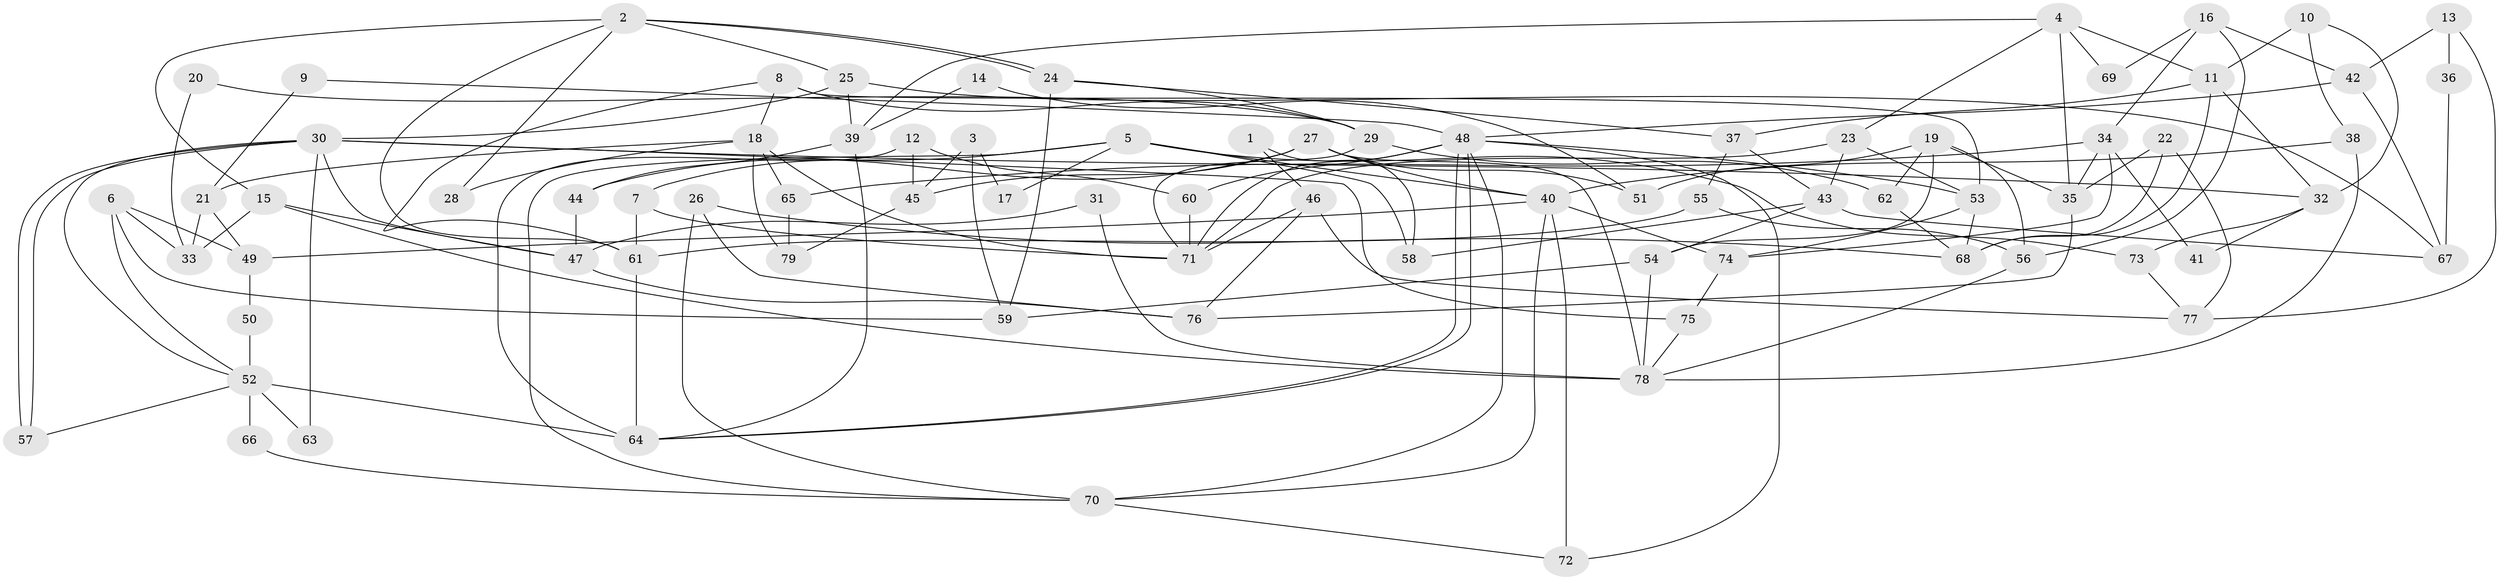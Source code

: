 // coarse degree distribution, {7: 0.16666666666666666, 3: 0.16666666666666666, 10: 0.08333333333333333, 5: 0.125, 9: 0.125, 6: 0.16666666666666666, 2: 0.041666666666666664, 8: 0.08333333333333333, 4: 0.041666666666666664}
// Generated by graph-tools (version 1.1) at 2025/37/03/04/25 23:37:13]
// undirected, 79 vertices, 158 edges
graph export_dot {
  node [color=gray90,style=filled];
  1;
  2;
  3;
  4;
  5;
  6;
  7;
  8;
  9;
  10;
  11;
  12;
  13;
  14;
  15;
  16;
  17;
  18;
  19;
  20;
  21;
  22;
  23;
  24;
  25;
  26;
  27;
  28;
  29;
  30;
  31;
  32;
  33;
  34;
  35;
  36;
  37;
  38;
  39;
  40;
  41;
  42;
  43;
  44;
  45;
  46;
  47;
  48;
  49;
  50;
  51;
  52;
  53;
  54;
  55;
  56;
  57;
  58;
  59;
  60;
  61;
  62;
  63;
  64;
  65;
  66;
  67;
  68;
  69;
  70;
  71;
  72;
  73;
  74;
  75;
  76;
  77;
  78;
  79;
  1 -- 58;
  1 -- 46;
  2 -- 24;
  2 -- 24;
  2 -- 61;
  2 -- 15;
  2 -- 25;
  2 -- 28;
  3 -- 59;
  3 -- 45;
  3 -- 17;
  4 -- 11;
  4 -- 23;
  4 -- 35;
  4 -- 39;
  4 -- 69;
  5 -- 40;
  5 -- 70;
  5 -- 7;
  5 -- 17;
  5 -- 58;
  5 -- 73;
  6 -- 52;
  6 -- 49;
  6 -- 33;
  6 -- 59;
  7 -- 71;
  7 -- 61;
  8 -- 18;
  8 -- 29;
  8 -- 53;
  8 -- 61;
  9 -- 48;
  9 -- 21;
  10 -- 32;
  10 -- 38;
  10 -- 11;
  11 -- 37;
  11 -- 32;
  11 -- 68;
  12 -- 60;
  12 -- 64;
  12 -- 45;
  13 -- 42;
  13 -- 77;
  13 -- 36;
  14 -- 51;
  14 -- 39;
  15 -- 47;
  15 -- 33;
  15 -- 78;
  16 -- 42;
  16 -- 56;
  16 -- 34;
  16 -- 69;
  18 -- 65;
  18 -- 71;
  18 -- 21;
  18 -- 28;
  18 -- 79;
  19 -- 35;
  19 -- 62;
  19 -- 51;
  19 -- 54;
  19 -- 56;
  20 -- 33;
  20 -- 29;
  21 -- 33;
  21 -- 49;
  22 -- 68;
  22 -- 35;
  22 -- 77;
  23 -- 43;
  23 -- 53;
  23 -- 71;
  24 -- 59;
  24 -- 29;
  24 -- 37;
  25 -- 39;
  25 -- 30;
  25 -- 67;
  26 -- 68;
  26 -- 76;
  26 -- 70;
  27 -- 78;
  27 -- 44;
  27 -- 40;
  27 -- 45;
  27 -- 51;
  29 -- 71;
  29 -- 62;
  30 -- 57;
  30 -- 57;
  30 -- 32;
  30 -- 47;
  30 -- 52;
  30 -- 63;
  30 -- 75;
  31 -- 78;
  31 -- 47;
  32 -- 41;
  32 -- 73;
  34 -- 74;
  34 -- 35;
  34 -- 41;
  34 -- 65;
  35 -- 76;
  36 -- 67;
  37 -- 55;
  37 -- 43;
  38 -- 40;
  38 -- 78;
  39 -- 64;
  39 -- 44;
  40 -- 72;
  40 -- 49;
  40 -- 70;
  40 -- 74;
  42 -- 48;
  42 -- 67;
  43 -- 54;
  43 -- 58;
  43 -- 67;
  44 -- 47;
  45 -- 79;
  46 -- 77;
  46 -- 71;
  46 -- 76;
  47 -- 76;
  48 -- 70;
  48 -- 64;
  48 -- 64;
  48 -- 53;
  48 -- 60;
  48 -- 71;
  48 -- 72;
  49 -- 50;
  50 -- 52;
  52 -- 64;
  52 -- 57;
  52 -- 63;
  52 -- 66;
  53 -- 68;
  53 -- 74;
  54 -- 78;
  54 -- 59;
  55 -- 61;
  55 -- 56;
  56 -- 78;
  60 -- 71;
  61 -- 64;
  62 -- 68;
  65 -- 79;
  66 -- 70;
  70 -- 72;
  73 -- 77;
  74 -- 75;
  75 -- 78;
}
